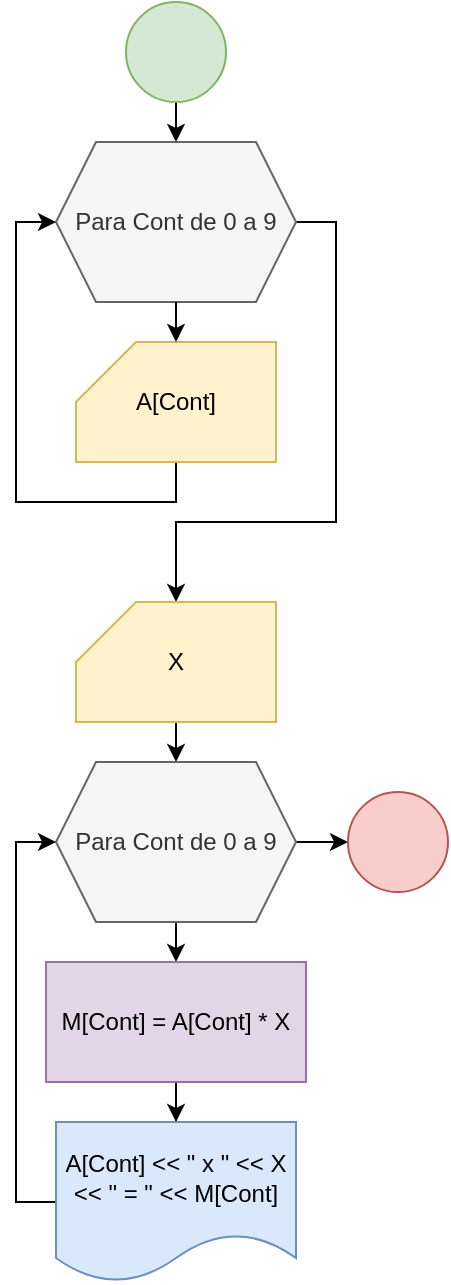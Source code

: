 <mxfile version="24.7.16">
  <diagram name="Página-1" id="Ue5SnmHRKC7b0mBbZbqP">
    <mxGraphModel dx="316" dy="385" grid="1" gridSize="10" guides="1" tooltips="1" connect="1" arrows="1" fold="1" page="1" pageScale="1" pageWidth="827" pageHeight="1169" math="0" shadow="0">
      <root>
        <mxCell id="0" />
        <mxCell id="1" parent="0" />
        <mxCell id="2kOGzsYonK-Hmrg3IrUl-4" style="edgeStyle=orthogonalEdgeStyle;rounded=0;orthogonalLoop=1;jettySize=auto;html=1;exitX=0.5;exitY=1;exitDx=0;exitDy=0;entryX=0.5;entryY=0;entryDx=0;entryDy=0;" parent="1" source="2kOGzsYonK-Hmrg3IrUl-1" target="2kOGzsYonK-Hmrg3IrUl-3" edge="1">
          <mxGeometry relative="1" as="geometry" />
        </mxCell>
        <mxCell id="2kOGzsYonK-Hmrg3IrUl-1" value="" style="ellipse;whiteSpace=wrap;html=1;aspect=fixed;fillColor=#d5e8d4;strokeColor=#82b366;" parent="1" vertex="1">
          <mxGeometry x="389" y="30" width="50" height="50" as="geometry" />
        </mxCell>
        <mxCell id="2kOGzsYonK-Hmrg3IrUl-9" style="edgeStyle=orthogonalEdgeStyle;rounded=0;orthogonalLoop=1;jettySize=auto;html=1;exitX=1;exitY=0.5;exitDx=0;exitDy=0;" parent="1" source="2kOGzsYonK-Hmrg3IrUl-3" target="2kOGzsYonK-Hmrg3IrUl-8" edge="1">
          <mxGeometry relative="1" as="geometry">
            <Array as="points">
              <mxPoint x="494" y="140" />
              <mxPoint x="494" y="290" />
              <mxPoint x="414" y="290" />
            </Array>
          </mxGeometry>
        </mxCell>
        <mxCell id="2kOGzsYonK-Hmrg3IrUl-3" value="Para Cont de 0 a 9" style="shape=hexagon;perimeter=hexagonPerimeter2;whiteSpace=wrap;html=1;fixedSize=1;fillColor=#f5f5f5;fontColor=#333333;strokeColor=#666666;" parent="1" vertex="1">
          <mxGeometry x="354" y="100" width="120" height="80" as="geometry" />
        </mxCell>
        <mxCell id="2kOGzsYonK-Hmrg3IrUl-7" style="edgeStyle=orthogonalEdgeStyle;rounded=0;orthogonalLoop=1;jettySize=auto;html=1;exitX=0.5;exitY=1;exitDx=0;exitDy=0;exitPerimeter=0;entryX=0;entryY=0.5;entryDx=0;entryDy=0;" parent="1" source="2kOGzsYonK-Hmrg3IrUl-5" target="2kOGzsYonK-Hmrg3IrUl-3" edge="1">
          <mxGeometry relative="1" as="geometry" />
        </mxCell>
        <mxCell id="2kOGzsYonK-Hmrg3IrUl-5" value="A[Cont]" style="shape=card;whiteSpace=wrap;html=1;fillColor=#fff2cc;strokeColor=#d6b656;" parent="1" vertex="1">
          <mxGeometry x="364" y="200" width="100" height="60" as="geometry" />
        </mxCell>
        <mxCell id="2kOGzsYonK-Hmrg3IrUl-6" style="edgeStyle=orthogonalEdgeStyle;rounded=0;orthogonalLoop=1;jettySize=auto;html=1;exitX=0.5;exitY=1;exitDx=0;exitDy=0;entryX=0.5;entryY=0;entryDx=0;entryDy=0;entryPerimeter=0;" parent="1" source="2kOGzsYonK-Hmrg3IrUl-3" target="2kOGzsYonK-Hmrg3IrUl-5" edge="1">
          <mxGeometry relative="1" as="geometry" />
        </mxCell>
        <mxCell id="2kOGzsYonK-Hmrg3IrUl-11" style="edgeStyle=orthogonalEdgeStyle;rounded=0;orthogonalLoop=1;jettySize=auto;html=1;exitX=0.5;exitY=1;exitDx=0;exitDy=0;exitPerimeter=0;entryX=0.5;entryY=0;entryDx=0;entryDy=0;" parent="1" source="2kOGzsYonK-Hmrg3IrUl-8" target="2kOGzsYonK-Hmrg3IrUl-10" edge="1">
          <mxGeometry relative="1" as="geometry" />
        </mxCell>
        <mxCell id="2kOGzsYonK-Hmrg3IrUl-8" value="X" style="shape=card;whiteSpace=wrap;html=1;fillColor=#fff2cc;strokeColor=#d6b656;" parent="1" vertex="1">
          <mxGeometry x="364" y="330" width="100" height="60" as="geometry" />
        </mxCell>
        <mxCell id="2kOGzsYonK-Hmrg3IrUl-13" style="edgeStyle=orthogonalEdgeStyle;rounded=0;orthogonalLoop=1;jettySize=auto;html=1;exitX=0.5;exitY=1;exitDx=0;exitDy=0;entryX=0.5;entryY=0;entryDx=0;entryDy=0;" parent="1" source="2kOGzsYonK-Hmrg3IrUl-10" target="2kOGzsYonK-Hmrg3IrUl-12" edge="1">
          <mxGeometry relative="1" as="geometry" />
        </mxCell>
        <mxCell id="2kOGzsYonK-Hmrg3IrUl-19" style="edgeStyle=orthogonalEdgeStyle;rounded=0;orthogonalLoop=1;jettySize=auto;html=1;exitX=1;exitY=0.5;exitDx=0;exitDy=0;entryX=0;entryY=0.5;entryDx=0;entryDy=0;" parent="1" source="2kOGzsYonK-Hmrg3IrUl-10" target="2kOGzsYonK-Hmrg3IrUl-17" edge="1">
          <mxGeometry relative="1" as="geometry" />
        </mxCell>
        <mxCell id="2kOGzsYonK-Hmrg3IrUl-10" value="Para Cont de 0 a 9" style="shape=hexagon;perimeter=hexagonPerimeter2;whiteSpace=wrap;html=1;fixedSize=1;fillColor=#f5f5f5;fontColor=#333333;strokeColor=#666666;" parent="1" vertex="1">
          <mxGeometry x="354" y="410" width="120" height="80" as="geometry" />
        </mxCell>
        <mxCell id="2kOGzsYonK-Hmrg3IrUl-15" style="edgeStyle=orthogonalEdgeStyle;rounded=0;orthogonalLoop=1;jettySize=auto;html=1;exitX=0.5;exitY=1;exitDx=0;exitDy=0;" parent="1" source="2kOGzsYonK-Hmrg3IrUl-12" target="2kOGzsYonK-Hmrg3IrUl-14" edge="1">
          <mxGeometry relative="1" as="geometry" />
        </mxCell>
        <mxCell id="2kOGzsYonK-Hmrg3IrUl-12" value="M[Cont] = A[Cont] * X" style="rounded=0;whiteSpace=wrap;html=1;fillColor=#e1d5e7;strokeColor=#9673a6;" parent="1" vertex="1">
          <mxGeometry x="349" y="510" width="130" height="60" as="geometry" />
        </mxCell>
        <mxCell id="2kOGzsYonK-Hmrg3IrUl-16" style="edgeStyle=orthogonalEdgeStyle;rounded=0;orthogonalLoop=1;jettySize=auto;html=1;exitX=0;exitY=0.5;exitDx=0;exitDy=0;entryX=0;entryY=0.5;entryDx=0;entryDy=0;" parent="1" source="2kOGzsYonK-Hmrg3IrUl-14" target="2kOGzsYonK-Hmrg3IrUl-10" edge="1">
          <mxGeometry relative="1" as="geometry" />
        </mxCell>
        <mxCell id="2kOGzsYonK-Hmrg3IrUl-14" value="A[Cont] &amp;lt;&amp;lt; &quot; x &quot; &amp;lt;&amp;lt; X &amp;lt;&amp;lt; &quot; = &quot; &amp;lt;&amp;lt; M[Cont]" style="shape=document;whiteSpace=wrap;html=1;boundedLbl=1;fillColor=#dae8fc;strokeColor=#6c8ebf;" parent="1" vertex="1">
          <mxGeometry x="354" y="590" width="120" height="80" as="geometry" />
        </mxCell>
        <mxCell id="2kOGzsYonK-Hmrg3IrUl-17" value="" style="ellipse;whiteSpace=wrap;html=1;aspect=fixed;fillColor=#f8cecc;strokeColor=#b85450;" parent="1" vertex="1">
          <mxGeometry x="500" y="425" width="50" height="50" as="geometry" />
        </mxCell>
      </root>
    </mxGraphModel>
  </diagram>
</mxfile>
